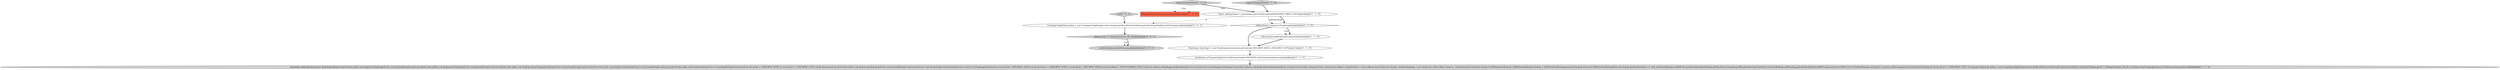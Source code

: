 digraph {
6 [style = filled, label = "registerDragAndDrop['1', '0', '0']", fillcolor = lightgray, shape = diamond image = "AAA0AAABBB1BBB"];
2 [style = filled, label = "Object oldDropTarget = presentation.getControl().getData(DND.DROP_TARGET_KEY)@@@3@@@['1', '1', '0']", fillcolor = white, shape = ellipse image = "AAA0AAABBB1BBB"];
11 [style = filled, label = "run['0', '0', '1']", fillcolor = lightgray, shape = diamond image = "AAA0AAABBB3BBB"];
12 [style = filled, label = "resultsContainer.rebuildGrouping()@@@6@@@['0', '0', '1']", fillcolor = lightgray, shape = ellipse image = "AAA0AAABBB3BBB"];
9 [style = filled, label = "GroupingConfigDialog dialog = new GroupingConfigDialog(resultsContainer.getResultSetController().getControl().getShell(),resultsContainer)@@@3@@@['0', '0', '1']", fillcolor = white, shape = ellipse image = "AAA0AAABBB3BBB"];
0 [style = filled, label = "dropTarget.addDropListener(new DropTargetAdapter(){@Override public void dragEnter(DropTargetEvent event){handleDragEvent(event)}@Override public void dragLeave(DropTargetEvent event){handleDragEvent(event)}@Override public void dragOperationChanged(DropTargetEvent event){handleDragEvent(event)}@Override public void dragOver(DropTargetEvent event){handleDragEvent(event)}@Override public void drop(DropTargetEvent event){handleDragEvent(event)if (event.detail == DND.DROP_MOVE || event.detail == DND.DROP_COPY) {dropColumns(event)}}@Override public void dropAccept(DropTargetEvent event){handleDragEvent(event)}private void handleDragEvent(DropTargetEvent event){if (!isDropSupported(event)) {event.detail = DND.DROP_NONE}{if (event.detail == DND.DROP_NONE) {event.detail = DND.DROP_MOVE}}event.feedback = DND.FEEDBACK_SELECT}private boolean isDropSupported(DropTargetEvent event){return true}@SuppressWarnings(\"unchecked\") private void dropColumns(DropTargetEvent event){if (!(event.data instanceof List)) {return}List<Object> dropElements = (List<Object>)event.dataList<String> attributeBindings = new ArrayList<>()for (Object element : dropElements){if (element instanceof DBDAttributeBinding) {DBDAttributeBinding binding = (DBDAttributeBinding)elementif (binding instanceof DBDAttributeBindingMeta && binding.getMetaAttribute() != null) {attributeBindings.add(DBUtils.getQuotedIdentifier(binding.getDataSource(),binding.getMetaAttribute().getLabel()))}{attributeBindings.add(binding.getFullyQualifiedName(DBPEvaluationContext.DML))}}}if (!attributeBindings.isEmpty()) {container.addGroupingAttributes(attributeBindings)}if (event.detail == DND.DROP_COPY) {GroupingConfigDialog dialog = new GroupingConfigDialog(container.getResultSetController().getControl().getShell(),container)if (dialog.open() != IDialogConstants.OK_ID) {container.clearGrouping()return}}UIUtils.asyncExec(null)}})@@@9@@@['1', '1', '0']", fillcolor = lightgray, shape = ellipse image = "AAA0AAABBB1BBB"];
5 [style = filled, label = "((DropTarget)oldDropTarget).dispose()@@@5@@@['1', '1', '0']", fillcolor = white, shape = ellipse image = "AAA0AAABBB1BBB"];
1 [style = filled, label = "DropTarget dropTarget = new DropTarget(presentation.getControl(),DND.DROP_MOVE | DND.DROP_COPY)@@@7@@@['1', '1', '0']", fillcolor = white, shape = ellipse image = "AAA0AAABBB1BBB"];
4 [style = filled, label = "oldDropTarget instanceof DropTarget@@@4@@@['1', '1', '0']", fillcolor = white, shape = diamond image = "AAA0AAABBB1BBB"];
10 [style = filled, label = "dialog.open() == IDialogConstants.OK_ID@@@4@@@['0', '0', '1']", fillcolor = lightgray, shape = diamond image = "AAA0AAABBB3BBB"];
8 [style = filled, label = "registerDragAndDrop['0', '1', '0']", fillcolor = lightgray, shape = diamond image = "AAA0AAABBB2BBB"];
3 [style = filled, label = "IResultSetPresentation presentation@@@2@@@['1', '1', '0']", fillcolor = tomato, shape = box image = "AAA0AAABBB1BBB"];
7 [style = filled, label = "dropTarget.setTransfer(LightGrid.GridColumnTransfer.INSTANCE,TextTransfer.getInstance())@@@8@@@['1', '1', '0']", fillcolor = white, shape = ellipse image = "AAA0AAABBB1BBB"];
4->5 [style = dotted, label="true"];
4->5 [style = bold, label=""];
2->4 [style = solid, label="oldDropTarget"];
2->9 [style = dashed, label="0"];
8->3 [style = dotted, label="true"];
8->2 [style = bold, label=""];
1->7 [style = bold, label=""];
11->9 [style = bold, label=""];
2->4 [style = bold, label=""];
7->0 [style = bold, label=""];
6->2 [style = bold, label=""];
10->12 [style = dotted, label="true"];
4->1 [style = bold, label=""];
6->3 [style = dotted, label="true"];
9->10 [style = bold, label=""];
10->12 [style = bold, label=""];
5->1 [style = bold, label=""];
}
